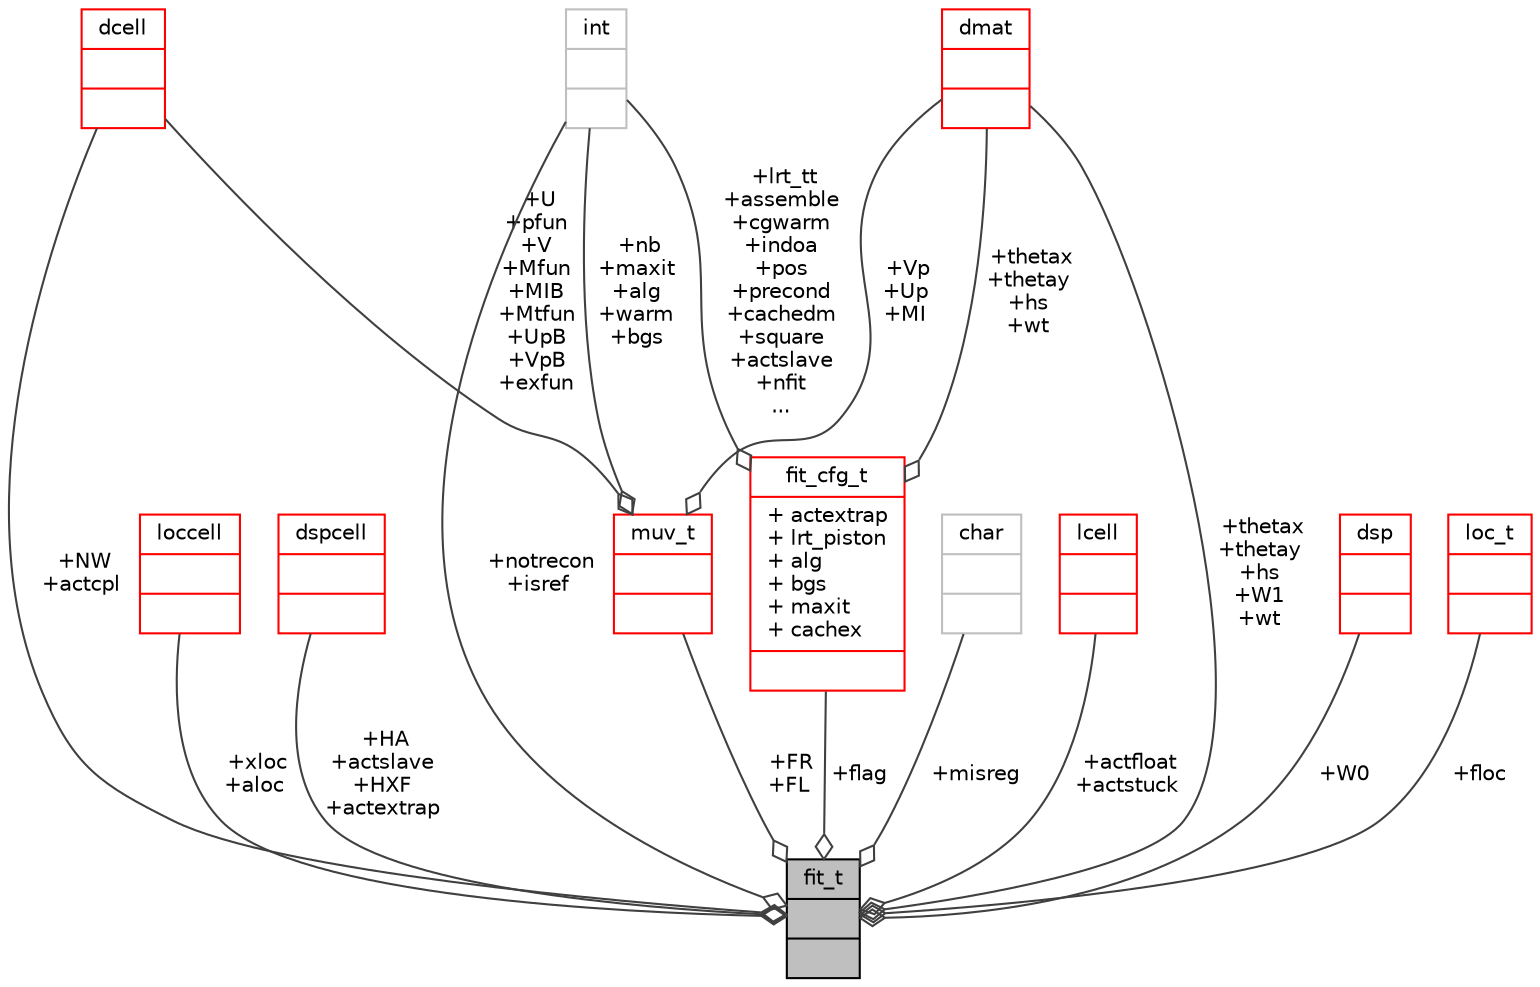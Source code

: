 digraph "fit_t"
{
 // INTERACTIVE_SVG=YES
  bgcolor="transparent";
  edge [fontname="Helvetica",fontsize="10",labelfontname="Helvetica",labelfontsize="10"];
  node [fontname="Helvetica",fontsize="10",shape=record];
  Node151 [label="{fit_t\n||}",height=0.2,width=0.4,color="black", fillcolor="grey75", style="filled", fontcolor="black"];
  Node152 -> Node151 [color="grey25",fontsize="10",style="solid",label=" +NW\n+actcpl" ,arrowhead="odiamond",fontname="Helvetica"];
  Node152 [label="{dcell\n||}",height=0.2,width=0.4,color="red",URL="$type_8h.html#structdcell"];
  Node154 -> Node151 [color="grey25",fontsize="10",style="solid",label=" +xloc\n+aloc" ,arrowhead="odiamond",fontname="Helvetica"];
  Node154 [label="{loccell\n||}",height=0.2,width=0.4,color="red",URL="$type_8h.html#structloccell"];
  Node156 -> Node151 [color="grey25",fontsize="10",style="solid",label=" +HA\n+actslave\n+HXF\n+actextrap" ,arrowhead="odiamond",fontname="Helvetica"];
  Node156 [label="{dspcell\n||}",height=0.2,width=0.4,color="red",URL="$type_8h.html#structdspcell"];
  Node158 -> Node151 [color="grey25",fontsize="10",style="solid",label=" +flag" ,arrowhead="odiamond",fontname="Helvetica"];
  Node158 [label="{fit_cfg_t\n|+ actextrap\l+ lrt_piston\l+ alg\l+ bgs\l+ maxit\l+ cachex\l|}",height=0.2,width=0.4,color="red",URL="$parms_8h.html#structfit__cfg__t"];
  Node160 -> Node158 [color="grey25",fontsize="10",style="solid",label=" +lrt_tt\n+assemble\n+cgwarm\n+indoa\n+pos\n+precond\n+cachedm\n+square\n+actslave\n+nfit\n..." ,arrowhead="odiamond",fontname="Helvetica"];
  Node160 [label="{int\n||}",height=0.2,width=0.4,color="grey75"];
  Node161 -> Node158 [color="grey25",fontsize="10",style="solid",label=" +thetax\n+thetay\n+hs\n+wt" ,arrowhead="odiamond",fontname="Helvetica"];
  Node161 [label="{dmat\n||}",height=0.2,width=0.4,color="red",URL="$type_8h.html#structdmat"];
  Node163 -> Node151 [color="grey25",fontsize="10",style="solid",label=" +misreg" ,arrowhead="odiamond",fontname="Helvetica"];
  Node163 [label="{char\n||}",height=0.2,width=0.4,color="grey75"];
  Node164 -> Node151 [color="grey25",fontsize="10",style="solid",label=" +actfloat\n+actstuck" ,arrowhead="odiamond",fontname="Helvetica"];
  Node164 [label="{lcell\n||}",height=0.2,width=0.4,color="red",URL="$type_8h.html#structlcell"];
  Node160 -> Node151 [color="grey25",fontsize="10",style="solid",label=" +notrecon\n+isref" ,arrowhead="odiamond",fontname="Helvetica"];
  Node161 -> Node151 [color="grey25",fontsize="10",style="solid",label=" +thetax\n+thetay\n+hs\n+W1\n+wt" ,arrowhead="odiamond",fontname="Helvetica"];
  Node166 -> Node151 [color="grey25",fontsize="10",style="solid",label=" +FR\n+FL" ,arrowhead="odiamond",fontname="Helvetica"];
  Node166 [label="{muv_t\n||}",height=0.2,width=0.4,color="red",URL="$muv_8h.html#structmuv__t"];
  Node152 -> Node166 [color="grey25",fontsize="10",style="solid",label=" +U\n+pfun\n+V\n+Mfun\n+MIB\n+Mtfun\n+UpB\n+VpB\n+exfun" ,arrowhead="odiamond",fontname="Helvetica"];
  Node160 -> Node166 [color="grey25",fontsize="10",style="solid",label=" +nb\n+maxit\n+alg\n+warm\n+bgs" ,arrowhead="odiamond",fontname="Helvetica"];
  Node161 -> Node166 [color="grey25",fontsize="10",style="solid",label=" +Vp\n+Up\n+MI" ,arrowhead="odiamond",fontname="Helvetica"];
  Node176 -> Node151 [color="grey25",fontsize="10",style="solid",label=" +W0" ,arrowhead="odiamond",fontname="Helvetica"];
  Node176 [label="{dsp\n||}",height=0.2,width=0.4,color="red",URL="$type_8h.html#structdsp"];
  Node180 -> Node151 [color="grey25",fontsize="10",style="solid",label=" +floc" ,arrowhead="odiamond",fontname="Helvetica"];
  Node180 [label="{loc_t\n||}",height=0.2,width=0.4,color="red",URL="$type_8h.html#structloc__t"];
}
